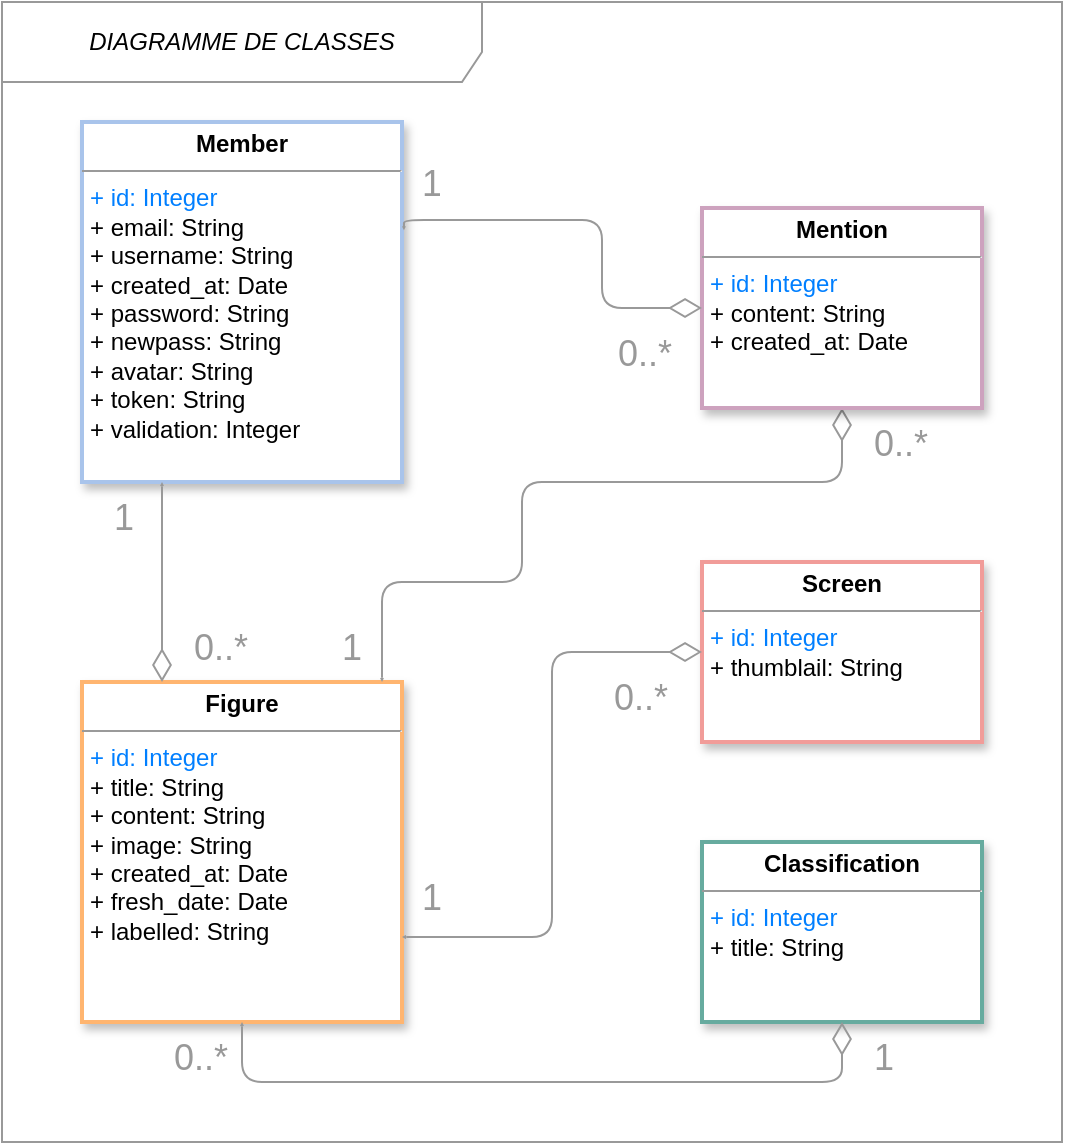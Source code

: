 <mxfile version="14.4.3" type="device"><diagram id="zo3Z8OIjbRjMRSa6nkiR" name="Page-1"><mxGraphModel dx="1081" dy="540" grid="1" gridSize="10" guides="1" tooltips="1" connect="1" arrows="1" fold="1" page="1" pageScale="1" pageWidth="827" pageHeight="1169" math="0" shadow="0"><root><mxCell id="0"/><mxCell id="1" parent="0"/><mxCell id="fkjt4uzKcZgQRxpVQ1lF-1" value="&lt;span style=&quot;font-size: 12px;&quot;&gt;DIAGRAMME DE CLASSES&lt;/span&gt;" style="shape=umlFrame;whiteSpace=wrap;html=1;width=240;height=40;fillColor=#FFFFFF;swimlaneFillColor=#ffffff;strokeColor=#999999;fontSize=12;fontStyle=2" vertex="1" parent="1"><mxGeometry x="190" y="60" width="530" height="570" as="geometry"/></mxCell><mxCell id="fkjt4uzKcZgQRxpVQ1lF-2" value="&lt;p style=&quot;margin: 0px ; margin-top: 4px ; text-align: center&quot;&gt;&lt;b&gt;Figure&lt;/b&gt;&lt;/p&gt;&lt;hr size=&quot;1&quot;&gt;&lt;p style=&quot;margin: 0px ; margin-left: 4px&quot;&gt;&lt;font color=&quot;#007fff&quot;&gt;+ id: Integer&lt;/font&gt;&lt;br&gt;&lt;/p&gt;&lt;p style=&quot;margin: 0px ; margin-left: 4px&quot;&gt;&lt;span&gt;+ title: String&lt;/span&gt;&lt;/p&gt;&lt;p style=&quot;margin: 0px ; margin-left: 4px&quot;&gt;&lt;span&gt;+ content: String&lt;/span&gt;&lt;/p&gt;&lt;p style=&quot;margin: 0px ; margin-left: 4px&quot;&gt;+ image: String&lt;/p&gt;&lt;p style=&quot;margin: 0px ; margin-left: 4px&quot;&gt;+ created_at: Date&lt;/p&gt;&lt;p style=&quot;margin: 0px ; margin-left: 4px&quot;&gt;+ fresh_date: Date&lt;/p&gt;&lt;p style=&quot;margin: 0px ; margin-left: 4px&quot;&gt;+ labelled: String&amp;nbsp;&lt;/p&gt;&lt;p style=&quot;margin: 0px ; margin-left: 4px&quot;&gt;&lt;br&gt;&lt;/p&gt;&lt;p style=&quot;margin: 0px ; margin-left: 4px&quot;&gt;&lt;span&gt;&amp;nbsp;&lt;/span&gt;&lt;/p&gt;&lt;p style=&quot;margin: 0px ; margin-left: 4px&quot;&gt;&lt;font color=&quot;#007FFF&quot;&gt;&lt;br&gt;&lt;/font&gt;&lt;/p&gt;" style="verticalAlign=top;align=left;overflow=fill;fontSize=12;fontFamily=Helvetica;html=1;fillColor=#FFFFFF;strokeWidth=2;shadow=1;strokeColor=#FFB570;" vertex="1" parent="1"><mxGeometry x="230" y="400" width="160" height="170" as="geometry"/></mxCell><mxCell id="fkjt4uzKcZgQRxpVQ1lF-3" value="&lt;p style=&quot;margin: 0px ; margin-top: 4px ; text-align: center&quot;&gt;&lt;b&gt;Member&lt;/b&gt;&lt;/p&gt;&lt;hr size=&quot;1&quot;&gt;&lt;p style=&quot;margin: 0px ; margin-left: 4px&quot;&gt;&lt;font color=&quot;#007fff&quot;&gt;+ id: Integer&lt;/font&gt;&lt;br&gt;&lt;/p&gt;&lt;p style=&quot;margin: 0px ; margin-left: 4px&quot;&gt;&lt;span&gt;+ email: String&lt;/span&gt;&lt;/p&gt;&lt;p style=&quot;margin: 0px 0px 0px 4px&quot;&gt;+ username: String&lt;br&gt;&lt;/p&gt;&lt;p style=&quot;margin: 0px 0px 0px 4px&quot;&gt;+ created_at: Date&lt;/p&gt;&lt;p style=&quot;margin: 0px 0px 0px 4px&quot;&gt;+ password: String&lt;/p&gt;&lt;p style=&quot;margin: 0px 0px 0px 4px&quot;&gt;+ newpass: String&lt;/p&gt;&lt;p style=&quot;margin: 0px 0px 0px 4px&quot;&gt;+ avatar: String&lt;/p&gt;&lt;p style=&quot;margin: 0px 0px 0px 4px&quot;&gt;+ token: String&lt;/p&gt;&lt;p style=&quot;margin: 0px 0px 0px 4px&quot;&gt;+ validation: Integer&lt;/p&gt;&lt;p style=&quot;margin: 0px 0px 0px 4px&quot;&gt;&lt;br&gt;&lt;/p&gt;&amp;nbsp;" style="verticalAlign=top;align=left;overflow=fill;fontSize=12;fontFamily=Helvetica;html=1;gradientDirection=north;strokeWidth=2;rounded=0;shadow=1;strokeColor=#A9C4EB;" vertex="1" parent="1"><mxGeometry x="230" y="120" width="160" height="180" as="geometry"/></mxCell><mxCell id="fkjt4uzKcZgQRxpVQ1lF-4" value="1" style="text;strokeColor=none;fillColor=none;align=left;verticalAlign=top;spacingLeft=4;spacingRight=4;overflow=hidden;rotatable=0;points=[[0,0.5],[1,0.5]];portConstraint=eastwest;fontSize=18;fontColor=#999999;" vertex="1" parent="1"><mxGeometry x="394" y="490" width="40" height="30" as="geometry"/></mxCell><mxCell id="fkjt4uzKcZgQRxpVQ1lF-6" value="0..*" style="text;strokeColor=none;fillColor=none;align=left;verticalAlign=top;spacingLeft=4;spacingRight=4;overflow=hidden;rotatable=0;points=[[0,0.5],[1,0.5]];portConstraint=eastwest;fontSize=18;fontColor=#999999;" vertex="1" parent="1"><mxGeometry x="280" y="365" width="40" height="30" as="geometry"/></mxCell><mxCell id="fkjt4uzKcZgQRxpVQ1lF-7" value="" style="endArrow=open;html=1;endSize=0;startArrow=diamondThin;startSize=14;startFill=0;edgeStyle=orthogonalEdgeStyle;align=left;verticalAlign=bottom;exitX=0.5;exitY=1;exitDx=0;exitDy=0;strokeColor=#999999;" edge="1" parent="1" source="fkjt4uzKcZgQRxpVQ1lF-9"><mxGeometry x="-1" y="3" relative="1" as="geometry"><mxPoint x="440" y="442" as="sourcePoint"/><mxPoint x="380" y="400" as="targetPoint"/><Array as="points"><mxPoint x="610" y="300"/><mxPoint x="450" y="300"/><mxPoint x="450" y="350"/><mxPoint x="380" y="350"/></Array></mxGeometry></mxCell><mxCell id="fkjt4uzKcZgQRxpVQ1lF-8" value="" style="endArrow=open;html=1;endSize=0;startArrow=diamondThin;startSize=14;startFill=0;edgeStyle=orthogonalEdgeStyle;align=left;verticalAlign=bottom;entryX=0.25;entryY=1;entryDx=0;entryDy=0;exitX=0.25;exitY=0;exitDx=0;exitDy=0;strokeColor=#999999;" edge="1" parent="1" source="fkjt4uzKcZgQRxpVQ1lF-2" target="fkjt4uzKcZgQRxpVQ1lF-3"><mxGeometry x="-1" y="3" relative="1" as="geometry"><mxPoint x="222" y="248" as="sourcePoint"/><mxPoint x="248.9" y="199" as="targetPoint"/><Array as="points"><mxPoint x="270" y="330"/><mxPoint x="270" y="330"/></Array></mxGeometry></mxCell><mxCell id="fkjt4uzKcZgQRxpVQ1lF-9" value="&lt;p style=&quot;margin: 0px ; margin-top: 4px ; text-align: center&quot;&gt;&lt;b&gt;Mention&lt;/b&gt;&lt;/p&gt;&lt;hr size=&quot;1&quot;&gt;&lt;p style=&quot;margin: 0px ; margin-left: 4px&quot;&gt;&lt;font color=&quot;#007fff&quot;&gt;+ id: Integer&lt;/font&gt;&lt;br&gt;&lt;/p&gt;&lt;p style=&quot;margin: 0px ; margin-left: 4px&quot;&gt;&lt;span&gt;+ content: String&lt;/span&gt;&lt;/p&gt;&lt;p style=&quot;margin: 0px ; margin-left: 4px&quot;&gt;+ created_at: Date&lt;/p&gt;&lt;p style=&quot;margin: 0px ; margin-left: 4px&quot;&gt;&lt;br&gt;&lt;/p&gt;&lt;p style=&quot;margin: 0px ; margin-left: 4px&quot;&gt;&lt;span&gt;&amp;nbsp;&lt;/span&gt;&lt;/p&gt;&lt;p style=&quot;margin: 0px ; margin-left: 4px&quot;&gt;&lt;font color=&quot;#007FFF&quot;&gt;&lt;br&gt;&lt;/font&gt;&lt;/p&gt;" style="verticalAlign=top;align=left;overflow=fill;fontSize=12;fontFamily=Helvetica;html=1;fillColor=#FFFFFF;strokeWidth=2;shadow=1;strokeColor=#CDA2BE;" vertex="1" parent="1"><mxGeometry x="540" y="163" width="140" height="100" as="geometry"/></mxCell><mxCell id="fkjt4uzKcZgQRxpVQ1lF-10" value="0..*" style="text;strokeColor=none;fillColor=none;align=left;verticalAlign=top;spacingLeft=4;spacingRight=4;overflow=hidden;rotatable=0;points=[[0,0.5],[1,0.5]];portConstraint=eastwest;fontSize=18;fontColor=#999999;" vertex="1" parent="1"><mxGeometry x="490" y="390" width="40" height="30" as="geometry"/></mxCell><mxCell id="fkjt4uzKcZgQRxpVQ1lF-11" value="&lt;p style=&quot;margin: 0px ; margin-top: 4px ; text-align: center&quot;&gt;&lt;b&gt;Classification&lt;/b&gt;&lt;/p&gt;&lt;hr size=&quot;1&quot;&gt;&lt;p style=&quot;margin: 0px ; margin-left: 4px&quot;&gt;&lt;font color=&quot;#007fff&quot;&gt;+ id: Integer&lt;/font&gt;&lt;br&gt;&lt;/p&gt;&lt;p style=&quot;margin: 0px ; margin-left: 4px&quot;&gt;&lt;span&gt;+ title: String&lt;/span&gt;&lt;/p&gt;&lt;p style=&quot;margin: 0px ; margin-left: 4px&quot;&gt;&lt;br&gt;&lt;/p&gt;&lt;p style=&quot;margin: 0px ; margin-left: 4px&quot;&gt;&lt;span&gt;&amp;nbsp;&lt;/span&gt;&lt;/p&gt;&lt;p style=&quot;margin: 0px ; margin-left: 4px&quot;&gt;&lt;font color=&quot;#007FFF&quot;&gt;&lt;br&gt;&lt;/font&gt;&lt;/p&gt;" style="verticalAlign=top;align=left;overflow=fill;fontSize=12;fontFamily=Helvetica;html=1;fillColor=#FFFFFF;strokeWidth=2;shadow=1;strokeColor=#67AB9F;" vertex="1" parent="1"><mxGeometry x="540" y="480" width="140" height="90" as="geometry"/></mxCell><mxCell id="fkjt4uzKcZgQRxpVQ1lF-12" value="" style="endArrow=open;html=1;endSize=0;startArrow=diamondThin;startSize=14;startFill=0;edgeStyle=orthogonalEdgeStyle;align=left;verticalAlign=bottom;exitX=0.5;exitY=1;exitDx=0;exitDy=0;entryX=0.5;entryY=1;entryDx=0;entryDy=0;strokeColor=#999999;" edge="1" parent="1" source="fkjt4uzKcZgQRxpVQ1lF-11" target="fkjt4uzKcZgQRxpVQ1lF-2"><mxGeometry x="-1" y="3" relative="1" as="geometry"><mxPoint x="252" y="420" as="sourcePoint"/><mxPoint x="90" y="420" as="targetPoint"/><Array as="points"><mxPoint x="610" y="600"/><mxPoint x="310" y="600"/></Array></mxGeometry></mxCell><mxCell id="fkjt4uzKcZgQRxpVQ1lF-13" value="1" style="text;strokeColor=none;fillColor=none;align=left;verticalAlign=top;spacingLeft=4;spacingRight=4;overflow=hidden;rotatable=0;points=[[0,0.5],[1,0.5]];portConstraint=eastwest;fontSize=18;dashed=1;fontColor=#999999;" vertex="1" parent="1"><mxGeometry x="240" y="300" width="40" height="30" as="geometry"/></mxCell><mxCell id="fkjt4uzKcZgQRxpVQ1lF-14" value="0..*" style="text;strokeColor=none;fillColor=none;align=left;verticalAlign=top;spacingLeft=4;spacingRight=4;overflow=hidden;rotatable=0;points=[[0,0.5],[1,0.5]];portConstraint=eastwest;fontSize=18;fontColor=#999999;" vertex="1" parent="1"><mxGeometry x="270" y="570" width="40" height="30" as="geometry"/></mxCell><mxCell id="fkjt4uzKcZgQRxpVQ1lF-15" value="&lt;p style=&quot;margin: 0px ; margin-top: 4px ; text-align: center&quot;&gt;&lt;b&gt;Screen&lt;/b&gt;&lt;/p&gt;&lt;hr size=&quot;1&quot;&gt;&lt;p style=&quot;margin: 0px ; margin-left: 4px&quot;&gt;&lt;font color=&quot;#007fff&quot;&gt;+ id: Integer&lt;/font&gt;&lt;br&gt;&lt;/p&gt;&lt;p style=&quot;margin: 0px ; margin-left: 4px&quot;&gt;&lt;span&gt;+ thumblail: String&lt;/span&gt;&lt;/p&gt;&lt;p style=&quot;margin: 0px ; margin-left: 4px&quot;&gt;&lt;br&gt;&lt;/p&gt;&lt;p style=&quot;margin: 0px ; margin-left: 4px&quot;&gt;&lt;span&gt;&amp;nbsp;&lt;/span&gt;&lt;/p&gt;&lt;p style=&quot;margin: 0px ; margin-left: 4px&quot;&gt;&lt;font color=&quot;#007FFF&quot;&gt;&lt;br&gt;&lt;/font&gt;&lt;/p&gt;" style="verticalAlign=top;align=left;overflow=fill;fontSize=12;fontFamily=Helvetica;html=1;fillColor=#FFFFFF;strokeWidth=2;shadow=1;strokeColor=#F19C99;" vertex="1" parent="1"><mxGeometry x="540" y="340" width="140" height="90" as="geometry"/></mxCell><mxCell id="fkjt4uzKcZgQRxpVQ1lF-16" value="" style="endArrow=open;html=1;endSize=0;startArrow=diamondThin;startSize=14;startFill=0;edgeStyle=orthogonalEdgeStyle;align=left;verticalAlign=bottom;exitX=0;exitY=0.5;exitDx=0;exitDy=0;entryX=1;entryY=0.75;entryDx=0;entryDy=0;strokeColor=#999999;" edge="1" parent="1" source="fkjt4uzKcZgQRxpVQ1lF-15" target="fkjt4uzKcZgQRxpVQ1lF-2"><mxGeometry x="-1" y="3" relative="1" as="geometry"><mxPoint x="495" y="150" as="sourcePoint"/><mxPoint x="333" y="185" as="targetPoint"/><Array as="points"/></mxGeometry></mxCell><mxCell id="fkjt4uzKcZgQRxpVQ1lF-17" value="1" style="text;strokeColor=none;fillColor=none;align=left;verticalAlign=top;spacingLeft=4;spacingRight=4;overflow=hidden;rotatable=0;points=[[0,0.5],[1,0.5]];portConstraint=eastwest;fontSize=18;fontColor=#999999;" vertex="1" parent="1"><mxGeometry x="354" y="365" width="40" height="30" as="geometry"/></mxCell><mxCell id="fkjt4uzKcZgQRxpVQ1lF-18" value="0..*" style="text;strokeColor=none;fillColor=none;align=left;verticalAlign=top;spacingLeft=4;spacingRight=4;overflow=hidden;rotatable=0;points=[[0,0.5],[1,0.5]];portConstraint=eastwest;fontSize=18;fontColor=#999999;" vertex="1" parent="1"><mxGeometry x="620" y="263" width="40" height="30" as="geometry"/></mxCell><mxCell id="fkjt4uzKcZgQRxpVQ1lF-19" value="" style="endArrow=open;html=1;endSize=0;startArrow=diamondThin;startSize=14;startFill=0;edgeStyle=orthogonalEdgeStyle;align=left;verticalAlign=bottom;entryX=1.006;entryY=0.301;entryDx=0;entryDy=0;exitX=0;exitY=0.5;exitDx=0;exitDy=0;entryPerimeter=0;strokeColor=#999999;" edge="1" parent="1" source="fkjt4uzKcZgQRxpVQ1lF-9" target="fkjt4uzKcZgQRxpVQ1lF-3"><mxGeometry x="-1" y="3" relative="1" as="geometry"><mxPoint x="370" y="263" as="sourcePoint"/><mxPoint x="280" y="148.07" as="targetPoint"/><Array as="points"><mxPoint x="490" y="213"/><mxPoint x="490" y="169"/></Array></mxGeometry></mxCell><mxCell id="fkjt4uzKcZgQRxpVQ1lF-20" value="1" style="text;strokeColor=none;fillColor=none;align=left;verticalAlign=top;spacingLeft=4;spacingRight=4;overflow=hidden;rotatable=0;points=[[0,0.5],[1,0.5]];portConstraint=eastwest;fontSize=18;fontColor=#999999;" vertex="1" parent="1"><mxGeometry x="394" y="133" width="20" height="30" as="geometry"/></mxCell><mxCell id="fkjt4uzKcZgQRxpVQ1lF-21" value="0..*" style="text;strokeColor=none;fillColor=none;align=left;verticalAlign=top;spacingLeft=4;spacingRight=4;overflow=hidden;rotatable=0;points=[[0,0.5],[1,0.5]];portConstraint=eastwest;fontSize=18;fontColor=#999999;" vertex="1" parent="1"><mxGeometry x="492" y="218" width="40" height="30" as="geometry"/></mxCell><mxCell id="fkjt4uzKcZgQRxpVQ1lF-24" value="1" style="text;strokeColor=none;fillColor=none;align=left;verticalAlign=top;spacingLeft=4;spacingRight=4;overflow=hidden;rotatable=0;points=[[0,0.5],[1,0.5]];portConstraint=eastwest;fontSize=18;fontColor=#999999;" vertex="1" parent="1"><mxGeometry x="620" y="570" width="40" height="30" as="geometry"/></mxCell></root></mxGraphModel></diagram></mxfile>